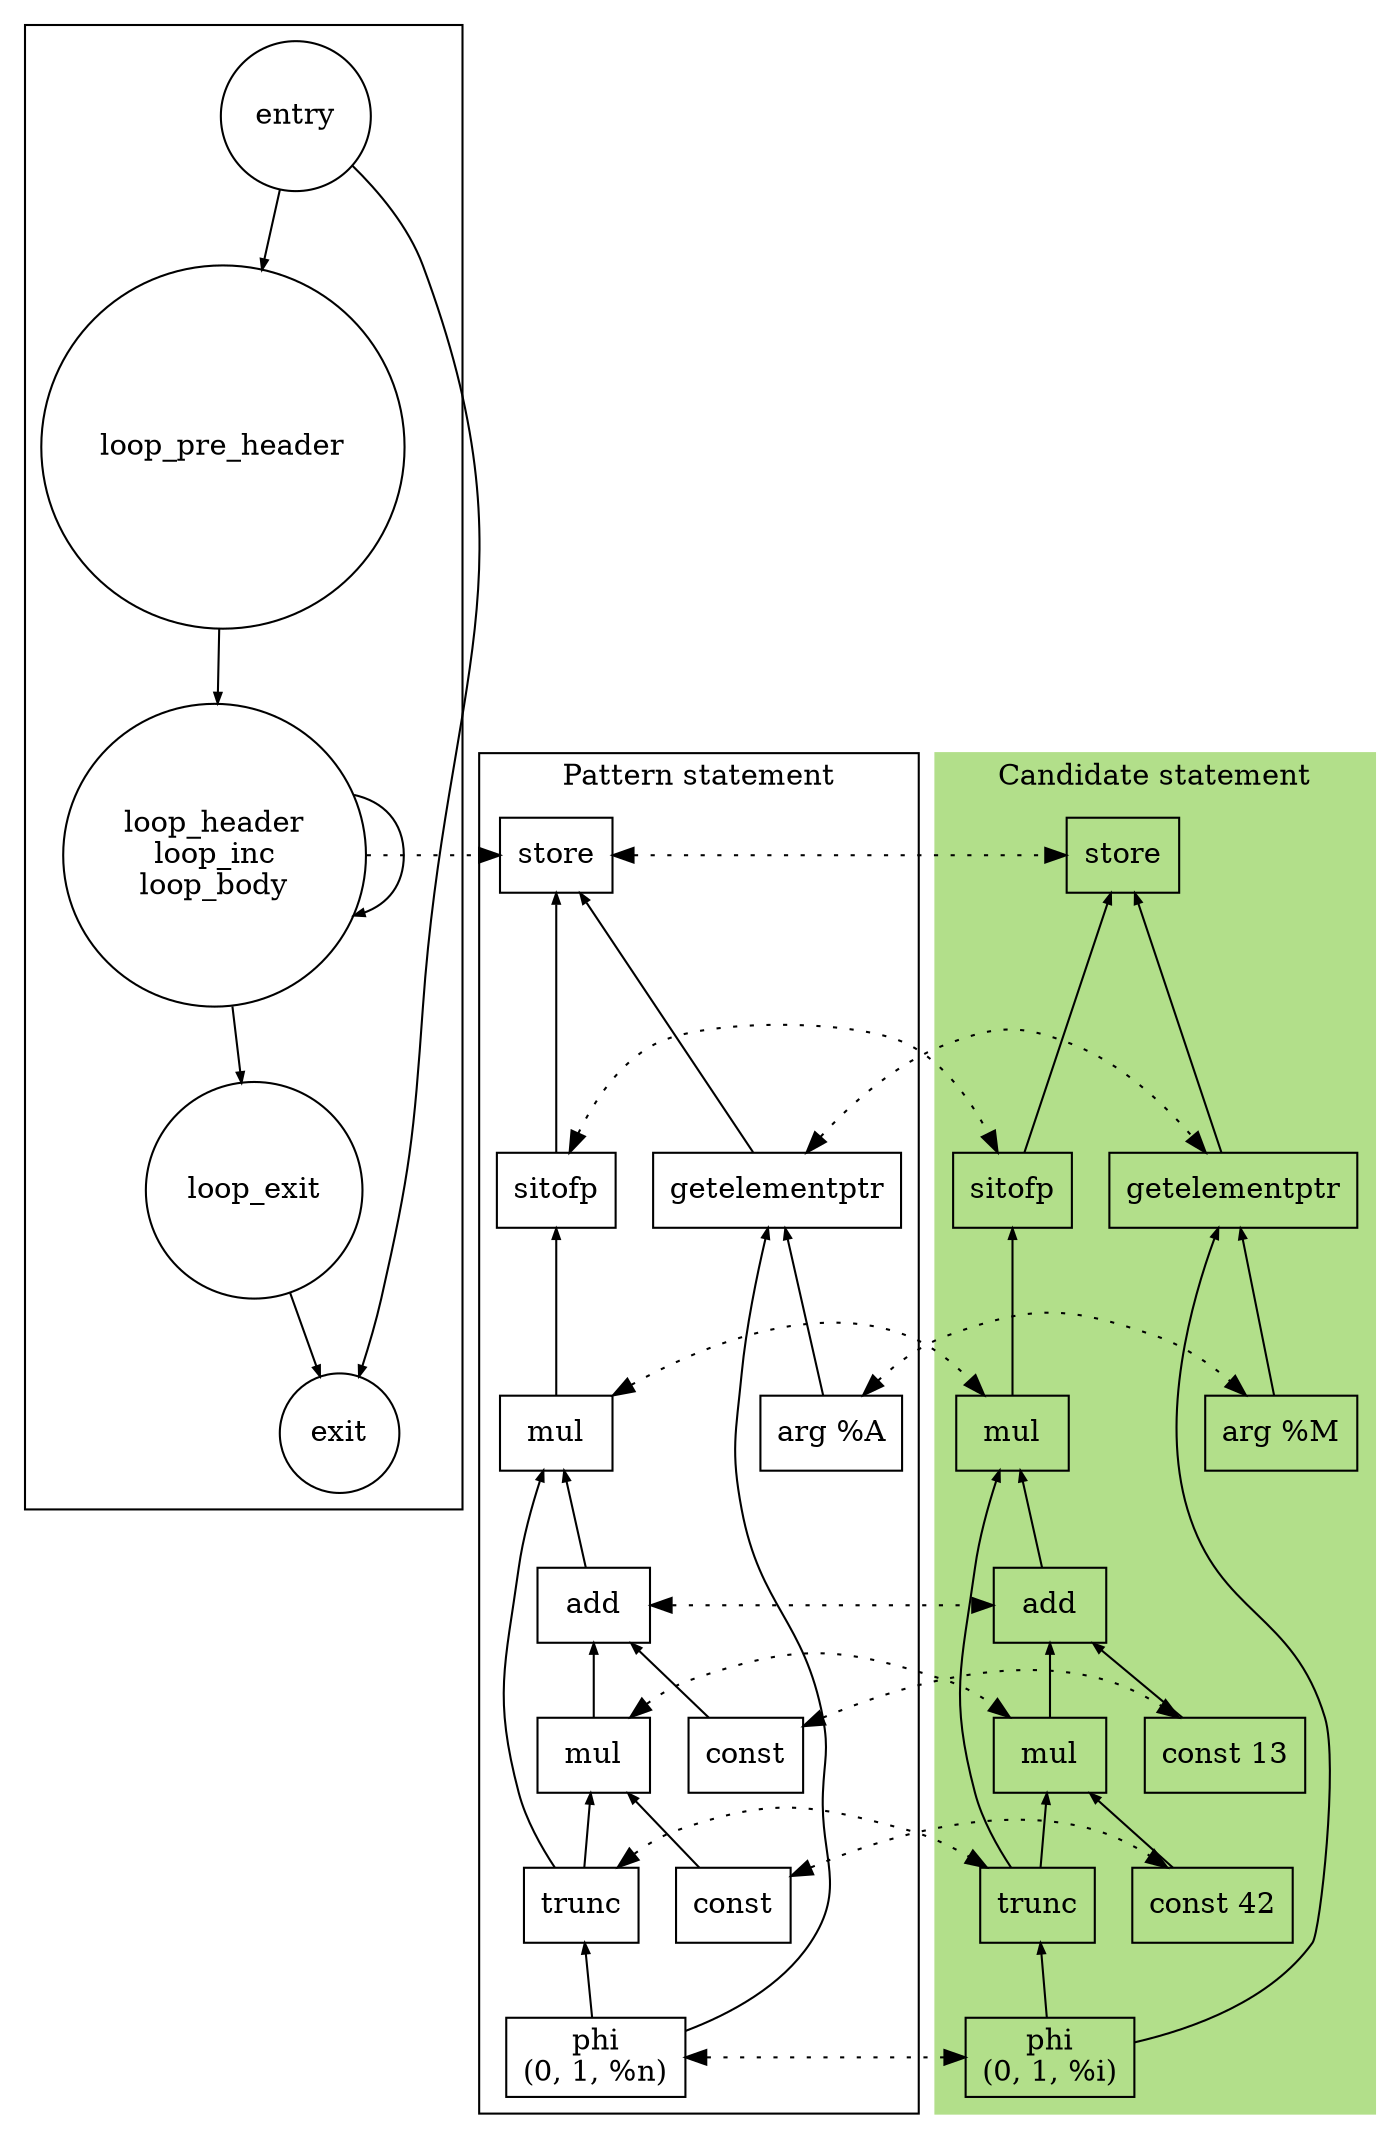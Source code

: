 digraph "Abstract control flow graph of foo" {
graph [rankdir="same" ,compound="true"];
newrank=true;
    subgraph cluster_cfg{ 
        edge [arrowsize=.5]
        //edge[style=dashed]
	    Node0x4cc5420 [shape=circle,label="entry"];
	    Node0x4cc5420 -> Node0x4cc62b0;
	    Node0x4cc5420 -> Node0x4ccadb0;
	    Node0x4cc62b0 [shape=circle,label="loop_pre_header"];
	    Node0x4cc62b0 -> Node0x4cc65b0;
	    Node0x4cc65b0 [shape=circle,label="loop_header\nloop_inc\nloop_body"];
	    Node0x4cc65b0 -> Node0x4ccaad0;
	    Node0x4cc65b0 -> Node0x4cc65b0;
	    Node0x4ccaad0 [shape=circle,label="loop_exit"];
	    Node0x4ccaad0 -> Node0x4ccadb0;
	    Node0x4ccadb0 [shape=circle,label="exit"];
    }
/*
    subgraph cluster_0x4ccbcd0{ 
    
	    Node0x4ccbcd0 [shape=rectangle,label="icmp"];
	    Node0x4ccbcd0 -> Node0x4cc5d80[dir = back];
	    Node0x4ccbcd0 -> Node0x4cc5ce0[dir = back];
	    Node0x4cc5ce0 [shape=rectangle,label="const"];
	    Node0x4cc5d80 [shape=rectangle,label="arg %n"];
    } 
	Node0x4cc5420 -> Node0x4ccbcd0 [style=dotted]

	subgraph cluster_0x4cca660{ 
	    Node0x4cca660 [shape=rectangle,label="icmp"];
	    Node0x4cca660 -> Node0x4cca940[dir = back];
	    Node0x4cca660 -> Node0x4cca720[dir = back];
	    Node0x4cca720 [shape=rectangle,label="add"];
	    Node0x4cca720 -> Node0x4cca880[dir = back];
	    Node0x4cca720 -> Node0x4cca7e0[dir = back];
	    Node0x4cca7e0 [shape=rectangle,label="const"];
	    Node0x4cca880 [shape=rectangle,label="arg"];
	    Node0x4cca940 [shape=rectangle,label="trunc"];
	    Node0x4cca940 -> Node0x4cca9e0[dir = back];
	    Node0x4cca9e0 [shape=rectangle,label="phi\n(0, 1, %n)"];
    } 
	Node0x4cc65b0 -> Node0x4cca660 [style=dotted]

*/
    subgraph cluster_0x4cc6870{ 
        edge [arrowsize=.5] 
        label="Pattern statement"
	    Node0x4cc6870 [shape=rectangle,label="store"];
	    Node0x4cc6870 -> Node0x4cca010[dir = back];
	    Node0x4cc6870 -> Node0x4cc6930[dir = back];
	    Node0x4cc6930 [shape=rectangle,label="getelementptr"];
	    Node0x4cc6930 -> Node0x4cc9f70[dir = back];
	    Node0x4cc6930 -> Node0x4cc9ed0[dir = back];
	    Node0x4cc9ed0 [shape=rectangle,label="phi\n(0, 1, %n)"];
	    Node0x4cc9f70 [shape=rectangle,label="arg %A"];
	    Node0x4cca010 [shape=rectangle,label="sitofp"];
	    Node0x4cca010 -> Node0x4cca100[dir = back];
	    Node0x4cca100 [shape=rectangle,label="mul"];
	    Node0x4cca100 -> Node0x4cca280[dir = back];
	    Node0x4cca100 -> Node0x4cca1a0[dir = back];
	    Node0x4cca1a0 [shape=rectangle,label="trunc"];
	    Node0x4cca1a0 -> Node0x4cc9ed0[dir = back];
	    Node0x4cca280 [shape=rectangle,label="add"];
	    Node0x4cca280 -> Node0x4cca470[dir = back];
	    Node0x4cca280 -> Node0x4cca340[dir = back];
	    Node0x4cca340 [shape=rectangle,label="const"];
	    Node0x4cca470 [shape=rectangle,label="mul"];
	    Node0x4cca470 -> Node0x4cca1a0[dir = back];
	    Node0x4cca470 -> Node0x4cca530[dir = back];
	    Node0x4cca530 [shape=rectangle,label="const"];
    } 
	Node0x4cc65b0 -> Node0x4cc6870 [style=dotted]

    subgraph cluster_candidate_stmt{ 
        edge [arrowsize=.5]
        label="Candidate statement"
        style = filled;
        color = 3
        colorscheme = "paired12"
	    a [shape=rectangle,label="store"];
	    a -> b[dir = back];
	    a -> c[dir = back];
	    c [shape=rectangle,label="getelementptr"];
	    c -> d[dir = back];
	    c -> e[dir = back];
	    e [shape=rectangle,label="phi\n(0, 1, %i)"];
	    d [shape=rectangle,label="arg %M"];
	    b [shape=rectangle,label="sitofp"];
	    b -> f[dir = back];
	    f [shape=rectangle,label="mul"];
	    f -> g[dir = back];
	    f -> h[dir = back];
	    h [shape=rectangle,label="trunc"];
	    h -> e[dir = back];
	    g [shape=rectangle,label="add"];
	    g -> i[dir = back];
	    g -> j[dir = back];
	    j [shape=rectangle,label="const 13"];
	    i [shape=rectangle,label="mul"];
	    i -> h[dir = back];
	    i -> k[dir = back];
	    k [shape=rectangle,label="const 42"];
    }



    Node0x4cc6870 -> a [style=dotted, dir="both", constraint = false]
    Node0x4cc6930 -> c [style=dotted, dir="both", constraint = false]
    Node0x4cc9ed0 -> e [style=dotted, dir="both", constraint = false]
    Node0x4cc9f70 -> d [style=dotted, dir="both", constraint = false]
    Node0x4cca010 -> b [style=dotted, dir="both", constraint = false]
    Node0x4cca100 -> f [style=dotted, dir="both", constraint = false]
    Node0x4cca1a0 -> h [style=dotted, dir="both", constraint = false]
    Node0x4cca280 -> g [style=dotted, dir="both", constraint = false]
    Node0x4cca340 -> j [style=dotted, dir="both", constraint = false]
    Node0x4cca470 -> i [style=dotted, dir="both", constraint = false]
    Node0x4cca530 -> k [style=dotted, dir="both", constraint = false]

    { rank=same; a Node0x4cc6870}
    { rank=same; Node0x4cc65b0 Node0x4cc6870}

}
